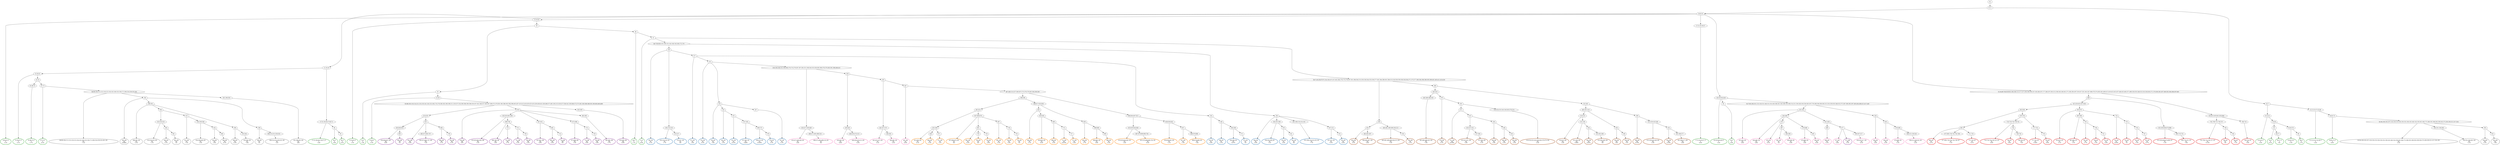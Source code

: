 digraph T {
	{
		rank=same
		380 [penwidth=3,colorscheme=set19,color=3,label="3;6;8;10_P\nP\n5.2%"]
		377 [penwidth=3,colorscheme=set19,color=3,label="22;28;32_P\nP\n3.1%"]
		374 [penwidth=3,colorscheme=set19,color=3,label="61;68;74_P\nP\n5.7%"]
		372 [penwidth=3,colorscheme=set19,color=3,label="67;73_P\nP\n6.5%"]
		370 [penwidth=3,colorscheme=set19,color=3,label="27;31;36;40;47;60;72_P\nP\n1.8%"]
		368 [penwidth=3,colorscheme=set19,color=3,label="84_P\nP\n3.9%"]
		366 [penwidth=3,colorscheme=set19,color=3,label="93_P\nP\n6.5%"]
		364 [penwidth=3,colorscheme=set19,color=3,label="15;18;26_P\nP\n1.3%"]
		361 [penwidth=3,colorscheme=set19,color=3,label="35_P\nP\n1.4%"]
		359 [penwidth=3,colorscheme=set19,color=3,label="52;59_P\nP\n5.3%"]
		357 [penwidth=3,colorscheme=set19,color=3,label="46_P\nP\n1.1%"]
		355 [penwidth=3,colorscheme=set19,color=3,label="51_P\nP\n8.9%"]
		353 [penwidth=3,colorscheme=set19,color=3,label="17;21;45;50;57_P\nP\n6.6%"]
		351 [penwidth=3,colorscheme=set19,color=3,label="20;29;39;44;49_P\nP\n2.4%"]
		349 [penwidth=3,colorscheme=set19,color=3,label="56_P\nP\n5.8%"]
		346 [penwidth=3,colorscheme=set19,color=3,label="9;14;24_P\nP\n2.4%"]
		343 [penwidth=3,colorscheme=set19,color=3,label="43_P\nP\n6.2%"]
		341 [penwidth=3,colorscheme=set19,color=3,label="64;77_P\nP\n6%"]
		339 [penwidth=3,colorscheme=set19,color=3,label="55;63;76_P\nP\n2.3%"]
		337 [penwidth=3,colorscheme=set19,color=3,label="89_P\nP\n5.7%"]
		335 [penwidth=3,colorscheme=set19,color=3,label="12;13;23;37;42;48_P\nP\n5.4%"]
		333 [penwidth=3,colorscheme=set19,color=3,label="54;62;75_P\nP\n6.6%"]
		330 [penwidth=3,colorscheme=set19,color=2,label="182_M1\nM1\n3.1%"]
		328 [penwidth=3,colorscheme=set19,color=2,label="195;210;218_M1\nM1\n1.7%"]
		326 [penwidth=3,colorscheme=set19,color=2,label="223;227_M1\nM1\n6%"]
		324 [penwidth=3,colorscheme=set19,color=2,label="217_M1\nM1\n1.8%"]
		322 [penwidth=3,colorscheme=set19,color=2,label="222_M1\nM1\n9.5%"]
		320 [penwidth=3,colorscheme=set19,color=2,label="235_M1\nM1\n7.6%"]
		318 [penwidth=3,colorscheme=set19,color=2,label="242_M1\nM1\n2.2%"]
		316 [penwidth=3,colorscheme=set19,color=2,label="251_M1\nM1\n0.52%"]
		314 [penwidth=3,colorscheme=set19,color=2,label="257;265_M1\nM1\n0.88%"]
		312 [penwidth=3,colorscheme=set19,color=2,label="269;273_M1\nM1\n0.059%"]
		310 [penwidth=3,colorscheme=set19,color=2,label="278_M1\nM1\n5.2%"]
		308 [penwidth=3,colorscheme=set19,color=2,label="247_M1\nM1\n5.2%"]
		306 [penwidth=3,colorscheme=set19,color=2,label="234_M1\nM1\n5.6%"]
		304 [penwidth=3,colorscheme=set19,color=2,label="246_M1\nM1\n2.2%"]
		302 [penwidth=3,colorscheme=set19,color=2,label="264;268_M1\nM1\n0.87%"]
		300 [penwidth=3,colorscheme=set19,color=2,label="272_M1\nM1\n5%"]
		298 [penwidth=3,colorscheme=set19,color=2,label="184_M1\nM1\n3.9%"]
		296 [penwidth=3,colorscheme=set19,color=2,label="194;202;209_M1\nM1\n11%"]
		294 [penwidth=3,colorscheme=set19,color=2,label="233_M1\nM1\n5.4%"]
		292 [penwidth=3,colorscheme=set19,color=2,label="241_M1\nM1\n8%"]
		290 [penwidth=3,colorscheme=set19,color=2,label="201;208;216;225;232_M1\nM1\n7.7%"]
		288 [penwidth=3,colorscheme=set19,color=2,label="207;215_M1\nM1\n0.2%"]
		286 [penwidth=3,colorscheme=set19,color=2,label="231_M1\nM1\n6.4%"]
		283 [penwidth=3,colorscheme=set19,color=8,label="424;427;439;449_M2\nM2\n2.8%"]
		281 [penwidth=3,colorscheme=set19,color=8,label="468;475;485;498;516_M2\nM2\n6%"]
		278 [penwidth=3,colorscheme=set19,color=8,label="430;443_M2\nM2\n6.8%"]
		276 [penwidth=3,colorscheme=set19,color=8,label="448;458;474;515_M2\nM2\n6.3%"]
		273 [penwidth=3,colorscheme=set19,color=8,label="442;457;473_M2\nM2\n3.1%"]
		271 [penwidth=3,colorscheme=set19,color=8,label="484;492_M2\nM2\n5.5%"]
		269 [penwidth=3,colorscheme=set19,color=8,label="447_M2\nM2\n6.9%"]
		266 [penwidth=3,colorscheme=set19,color=8,label="431;435_M2\nM2\n3.6%"]
		264 [penwidth=3,colorscheme=set19,color=8,label="444;460_M2\nM2\n3.8%"]
		262 [penwidth=3,colorscheme=set19,color=8,label="470_M2\nM2\n9.2%"]
		260 [penwidth=3,colorscheme=set19,color=8,label="487_M2\nM2\n2%"]
		258 [penwidth=3,colorscheme=set19,color=8,label="494;508_M2\nM2\n5.9%"]
		256 [penwidth=3,colorscheme=set19,color=8,label="478;486_M2\nM2\n1.6%"]
		254 [penwidth=3,colorscheme=set19,color=8,label="493_M2\nM2\n6.4%"]
		251 [penwidth=3,colorscheme=set19,color=8,label="469_M2\nM2\n5.2%"]
		249 [penwidth=3,colorscheme=set19,color=8,label="477_M2\nM2\n3.6%"]
		247 [penwidth=3,colorscheme=set19,color=8,label="500;507;517_M2\nM2\n6.2%"]
		245 [penwidth=3,colorscheme=set19,color=8,label="434_M2\nM2\n3.4%"]
		243 [penwidth=3,colorscheme=set19,color=8,label="450_M2\nM2\n4.5%"]
		241 [penwidth=3,colorscheme=set19,color=8,label="476;499_M2\nM2\n2.1%"]
		239 [penwidth=3,colorscheme=set19,color=8,label="506;521;528;542_M2\nM2\n5.2%"]
		237 [penwidth=3,colorscheme=set19,color=9,label="88;99;104;111;115;119;122;134;142;149;153;158;171;200;224;229;255;262_M3\nM3\n7.1%"]
		235 [penwidth=3,colorscheme=set19,color=9,label="282_M3\nM3\n0.068%"]
		233 [penwidth=3,colorscheme=set19,color=9,label="288;292_M3\nM3\n2.2%"]
		230 [penwidth=3,colorscheme=set19,color=9,label="310;316;323_M3\nM3\n1.1%"]
		228 [penwidth=3,colorscheme=set19,color=9,label="340_M3\nM3\n5.1%"]
		226 [penwidth=3,colorscheme=set19,color=9,label="361_M3\nM3\n5%"]
		224 [penwidth=3,colorscheme=set19,color=9,label="315_M3\nM3\n7.2%"]
		222 [penwidth=3,colorscheme=set19,color=9,label="334;339;349_M3\nM3\n1.3%"]
		220 [penwidth=3,colorscheme=set19,color=9,label="354_M3\nM3\n1.6%"]
		218 [penwidth=3,colorscheme=set19,color=9,label="360_M3\nM3\n6.2%"]
		216 [penwidth=3,colorscheme=set19,color=9,label="309_M3\nM3\n4.3%"]
		214 [penwidth=3,colorscheme=set19,color=9,label="333;344_M3\nM3\n7.6%"]
		212 [penwidth=3,colorscheme=set19,color=9,label="299_M3\nM3\n2%"]
		210 [penwidth=3,colorscheme=set19,color=9,label="308;314;322;328;332_M3\nM3\n11%"]
		208 [penwidth=3,colorscheme=set19,color=9,label="291;298;303_M3\nM3\n18%"]
		206 [penwidth=3,colorscheme=set19,color=9,label="82;94;100;105;107;116;120;123;126;129;135;138;143;146;154;159;162;166;175;188;192;199;205;239;245;275;283;293;311;317;324_M3\nM3\n2.2%"]
		204 [penwidth=3,colorscheme=set19,color=9,label="345;351;356;362_M3\nM3\n5.1%"]
		202 [penwidth=3,colorscheme=set19,color=9,label="350_M3\nM3\n5.2%"]
		200 [penwidth=3,colorscheme=set19,color=9,label="355_M3\nM3\n7.9%"]
		196 [penwidth=3,colorscheme=set19,color=7,label="454_M4\nM4\n3.2%"]
		194 [penwidth=3,colorscheme=set19,color=7,label="464;482;497_M4\nM4\n5.6%"]
		192 [penwidth=3,colorscheme=set19,color=7,label="463;481;489;496;504;512_M4\nM4\n7.2%"]
		190 [penwidth=3,colorscheme=set19,color=7,label="534_M4\nM4\n5.1%"]
		186 [penwidth=3,colorscheme=set19,color=7,label="462;480;488;503_M4\nM4\n7.3%"]
		184 [penwidth=3,colorscheme=set19,color=7,label="479_M4\nM4\n3.1%"]
		181 [penwidth=3,colorscheme=set19,color=7,label="511_M4\nM4\n0.036%"]
		178 [penwidth=3,colorscheme=set19,color=7,label="533;547;551_M4\nM4\n1.6%"]
		176 [penwidth=3,colorscheme=set19,color=7,label="557;564_M4\nM4\n5.1%"]
		174 [penwidth=3,colorscheme=set19,color=7,label="540_M4\nM4\n1.6%"]
		172 [penwidth=3,colorscheme=set19,color=7,label="546_M4\nM4\n5.5%"]
		170 [penwidth=3,colorscheme=set19,color=7,label="550_M4\nM4\n5.3%"]
		168 [penwidth=3,colorscheme=set19,color=7,label="519;524;532;545;556;563;570;574_M4\nM4\n5.3%"]
		164 [penwidth=3,colorscheme=set19,color=7,label="518;523_M4\nM4\n1.4%"]
		162 [penwidth=3,colorscheme=set19,color=7,label="531;539_M4\nM4\n0.96%"]
		160 [penwidth=3,colorscheme=set19,color=7,label="544_M4\nM4\n0.82%"]
		158 [penwidth=3,colorscheme=set19,color=7,label="555;562;569_M4\nM4\n8%"]
		156 [penwidth=3,colorscheme=set19,color=7,label="530_M4\nM4\n14%"]
		154 [penwidth=3,colorscheme=set19,color=7,label="538_M4\nM4\n11%"]
		152 [penwidth=3,colorscheme=set19,color=7,label="509_M4\nM4\n0.33%"]
		150 [penwidth=3,colorscheme=set19,color=7,label="522;529;543;549_M4\nM4\n2.3%"]
		148 [penwidth=3,colorscheme=set19,color=7,label="554_M4\nM4\n0.29%"]
		146 [penwidth=3,colorscheme=set19,color=7,label="561;568;577_M4\nM4\n5.8%"]
		141 [penwidth=3,colorscheme=set19,color=5,label="631;638_M5\nM5\n4.1%"]
		139 [penwidth=3,colorscheme=set19,color=5,label="646_M5\nM5\n5.3%"]
		137 [penwidth=3,colorscheme=set19,color=5,label="671_M5\nM5\n11%"]
		135 [penwidth=3,colorscheme=set19,color=5,label="637;660;670_M5\nM5\n6%"]
		133 [penwidth=3,colorscheme=set19,color=5,label="691_M5\nM5\n4.5%"]
		131 [penwidth=3,colorscheme=set19,color=5,label="705_M5\nM5\n6%"]
		129 [penwidth=3,colorscheme=set19,color=5,label="720_M5\nM5\n5.9%"]
		127 [penwidth=3,colorscheme=set19,color=5,label="697_M5\nM5\n2.5%"]
		125 [penwidth=3,colorscheme=set19,color=5,label="728_M5\nM5\n1.6%"]
		123 [penwidth=3,colorscheme=set19,color=5,label="735_M5\nM5\n5%"]
		120 [penwidth=3,colorscheme=set19,color=5,label="645_M5\nM5\n2.1%"]
		118 [penwidth=3,colorscheme=set19,color=5,label="650;659_M5\nM5\n6.4%"]
		116 [penwidth=3,colorscheme=set19,color=5,label="669_M5\nM5\n3.5%"]
		114 [penwidth=3,colorscheme=set19,color=5,label="712_M5\nM5\n0.023%"]
		112 [penwidth=3,colorscheme=set19,color=5,label="727_M5\nM5\n5.4%"]
		110 [penwidth=3,colorscheme=set19,color=5,label="658_M5\nM5\n2.7%"]
		108 [penwidth=3,colorscheme=set19,color=5,label="668;680_M5\nM5\n3.9%"]
		106 [penwidth=3,colorscheme=set19,color=5,label="690_M5\nM5\n5.5%"]
		103 [penwidth=3,colorscheme=set19,color=5,label="623;629;644;649_M5\nM5\n1.4%"]
		101 [penwidth=3,colorscheme=set19,color=5,label="667;679;689;696;704_M5\nM5\n6.5%"]
		99 [penwidth=3,colorscheme=set19,color=5,label="628;636;643_M5\nM5\n2.1%"]
		97 [penwidth=3,colorscheme=set19,color=5,label="657_M5\nM5\n1.3%"]
		95 [penwidth=3,colorscheme=set19,color=5,label="666;678;688_M5\nM5\n7.4%"]
		91 [penwidth=3,colorscheme=set19,color=4,label="634;640;653_M6\nM6\n4.8%"]
		89 [penwidth=3,colorscheme=set19,color=4,label="663_M6\nM6\n5%"]
		87 [penwidth=3,colorscheme=set19,color=4,label="652_M6\nM6\n3.9%"]
		85 [penwidth=3,colorscheme=set19,color=4,label="662;673;685;707_M6\nM6\n7.5%"]
		83 [penwidth=3,colorscheme=set19,color=4,label="684_M6\nM6\n2.1%"]
		81 [penwidth=3,colorscheme=set19,color=4,label="700_M6\nM6\n5.2%"]
		79 [penwidth=3,colorscheme=set19,color=4,label="618_M6\nM6\n10%"]
		77 [penwidth=3,colorscheme=set19,color=4,label="625;633;661;683_M6\nM6\n1.5%"]
		75 [penwidth=3,colorscheme=set19,color=4,label="699;706_M6\nM6\n1.6%"]
		73 [penwidth=3,colorscheme=set19,color=4,label="715_M6\nM6\n5.7%"]
		71 [penwidth=3,colorscheme=set19,color=4,label="721_M6\nM6\n5.2%"]
		69 [penwidth=3,colorscheme=set19,color=4,label="736_M6\nM6\n5.5%"]
		67 [penwidth=3,colorscheme=set19,color=4,label="647;651_M6\nM6\n4.9%"]
		65 [penwidth=3,colorscheme=set19,color=4,label="682_M6\nM6\n3.4%"]
		63 [penwidth=3,colorscheme=set19,color=4,label="714_M6\nM6\n6%"]
		61 [penwidth=3,colorscheme=set19,color=4,label="672;698_M6\nM6\n1.3%"]
		59 [penwidth=3,colorscheme=set19,color=4,label="713_M6\nM6\n5.8%"]
		57 [penwidth=3,colorscheme=set19,color=4,label="729_M6\nM6\n5.8%"]
		55 [penwidth=3,colorscheme=set19,color=4,label="681;692_M6\nM6\n5.7%"]
		53 [penwidth=3,colorscheme=set19,color=4,label="632;639_M6\nM6\n6.9%"]
		52 [penwidth=3,colorscheme=set19,color=4,label="477_M6\nM6\n2.2%"]
		46 [penwidth=3,colorscheme=set19,color=1,label="665_M7\nM7\n4.1%"]
		44 [penwidth=3,colorscheme=set19,color=1,label="677;695;726;742;745;749_M7\nM7\n7.1%"]
		42 [penwidth=3,colorscheme=set19,color=1,label="711;719_M7\nM7\n9.1%"]
		39 [penwidth=3,colorscheme=set19,color=1,label="710;718;734;739;741_M7\nM7\n4.9%"]
		37 [penwidth=3,colorscheme=set19,color=1,label="744_M7\nM7\n3.8%"]
		35 [penwidth=3,colorscheme=set19,color=1,label="748;750_M7\nM7\n7.4%"]
		33 [penwidth=3,colorscheme=set19,color=1,label="717;725_M7\nM7\n0.58%"]
		31 [penwidth=3,colorscheme=set19,color=1,label="733_M7\nM7\n9.9%"]
		29 [penwidth=3,colorscheme=set19,color=1,label="655;675_M7\nM7\n5.1%"]
		27 [penwidth=3,colorscheme=set19,color=1,label="687;694_M7\nM7\n1.2%"]
		25 [penwidth=3,colorscheme=set19,color=1,label="702_M7\nM7\n2.7%"]
		23 [penwidth=3,colorscheme=set19,color=1,label="738_M7\nM7\n1.5%"]
		21 [penwidth=3,colorscheme=set19,color=1,label="751_M7\nM7\n5.6%"]
		19 [penwidth=3,colorscheme=set19,color=1,label="724_M7\nM7\n0.83%"]
		17 [penwidth=3,colorscheme=set19,color=1,label="732_M7\nM7\n2%"]
		15 [penwidth=3,colorscheme=set19,color=1,label="743_M7\nM7\n1.3%"]
		13 [penwidth=3,colorscheme=set19,color=1,label="747_M7\nM7\n6.7%"]
		11 [penwidth=3,colorscheme=set19,color=1,label="621;626;648;674;686_M7\nM7\n1.2%"]
		9 [penwidth=3,colorscheme=set19,color=1,label="693;723;731_M7\nM7\n7.9%"]
		6 [penwidth=3,colorscheme=set19,color=1,label="701;709;722;730;737_M7\nM7\n0.13%"]
		4 [penwidth=3,colorscheme=set19,color=1,label="740_M7\nM7\n4%"]
		2 [penwidth=3,colorscheme=set19,color=1,label="746_M7\nM7\n7.1%"]
		0 [penwidth=3,colorscheme=set19,color=1,label="708;716_M7\nM7\n5.9%"]
	}
	383 [label="GL"]
	382 [label="0;1;2"]
	381 [label="3;6;8;10"]
	379 [label="11;16;19"]
	378 [label="22;28;32"]
	376 [label="41;53"]
	375 [label="61;68;74"]
	373 [label="67;73"]
	371 [label="27;31;36;40;47;60;72"]
	369 [label="84"]
	367 [label="93"]
	365 [label="15;18;26"]
	363 [label="30"]
	362 [label="35"]
	360 [label="52;59"]
	358 [label="46"]
	356 [label="51"]
	354 [label="17;21;45;50;57"]
	352 [label="20;29;39;44;49"]
	350 [label="56"]
	348 [label="4;5;7"]
	347 [label="9;14;24"]
	345 [label="33;38"]
	344 [label="43"]
	342 [label="64;77"]
	340 [label="55;63;76"]
	338 [label="89"]
	336 [label="12;13;23;37;42;48"]
	334 [label="54;62;75"]
	332 [label="66;70;80;86;102;109;132;144;148;156;169;172;179"]
	331 [label="182"]
	329 [label="195;210;218"]
	327 [label="223;227"]
	325 [label="217"]
	323 [label="222"]
	321 [label="235"]
	319 [label="242"]
	317 [label="251"]
	315 [label="257;265"]
	313 [label="269;273"]
	311 [label="278"]
	309 [label="247"]
	307 [label="234"]
	305 [label="246"]
	303 [label="264;268"]
	301 [label="272"]
	299 [label="184"]
	297 [label="194;202;209"]
	295 [label="233"]
	293 [label="241"]
	291 [label="201;208;216;225;232"]
	289 [label="207;215"]
	287 [label="231"]
	285 [label="226;236;248;252;258;266;270;274;279;287;297;302;321;338;343;353;359;365;366;376;379;383;391;396;406;421"]
	284 [label="424;427;439;449"]
	282 [label="468;475;485;498;516"]
	280 [label="426"]
	279 [label="430;443"]
	277 [label="448;458;474;515"]
	275 [label="433"]
	274 [label="442;457;473"]
	272 [label="484;492"]
	270 [label="447"]
	268 [label="65;79;91;96;101;113;118;131;140;151;155;163;168;181;183;189;193;206;214;221;230;240;250;256;263;267;276;280;294;300;305;312;325;329;335;348;352;372;387;390;395;397;400;404;408;412;417;428"]
	267 [label="431;435"]
	265 [label="444;460"]
	263 [label="470"]
	261 [label="487"]
	259 [label="494;508"]
	257 [label="478;486"]
	255 [label="493"]
	253 [label="451;459"]
	252 [label="469"]
	250 [label="477"]
	248 [label="500;507;517"]
	246 [label="434"]
	244 [label="450"]
	242 [label="476;499"]
	240 [label="506;521;528;542"]
	238 [label="88;99;104;111;115;119;122;134;142;149;153;158;171;200;224;229;255;262"]
	236 [label="282"]
	234 [label="288;292"]
	232 [label="304"]
	231 [label="310;316;323"]
	229 [label="340"]
	227 [label="361"]
	225 [label="315"]
	223 [label="334;339;349"]
	221 [label="354"]
	219 [label="360"]
	217 [label="309"]
	215 [label="333;344"]
	213 [label="299"]
	211 [label="308;314;322;328;332"]
	209 [label="291;298;303"]
	207 [label="82;94;100;105;107;116;120;123;126;129;135;138;143;146;154;159;162;166;175;188;192;199;205;239;245;275;283;293;311;317;324"]
	205 [label="345;351;356;362"]
	203 [label="350"]
	201 [label="355"]
	199 [label="58;71;81;83;87;97;124;128;137;157;161;164;170;173;178;187;191;198;204;213;220;228;244;253;259;277;281;284;289;301;306;313;318;326;330;336;358;364;371;373;377;380;384;386;389;393;399;401;403;411;414;418"]
	198 [label="436"]
	197 [label="454"]
	195 [label="464;482;497"]
	193 [label="463;481;489;496;504;512"]
	191 [label="534"]
	189 [label="440"]
	188 [label="445;453"]
	187 [label="462;480;488;503"]
	185 [label="479"]
	183 [label="502"]
	182 [label="511"]
	180 [label="525"]
	179 [label="533;547;551"]
	177 [label="557;564"]
	175 [label="540"]
	173 [label="546"]
	171 [label="550"]
	169 [label="519;524;532;545;556;563;570;574"]
	167 [label="452;461"]
	166 [label="495;501;510"]
	165 [label="518;523"]
	163 [label="531;539"]
	161 [label="544"]
	159 [label="555;562;569"]
	157 [label="530"]
	155 [label="538"]
	153 [label="509"]
	151 [label="522;529;543;549"]
	149 [label="554"]
	147 [label="561;568;577"]
	145 [label="467;483;514;537;560;567;573;576;579;582;584;590;593"]
	144 [label="598;599"]
	143 [label="601;613"]
	142 [label="631;638"]
	140 [label="646"]
	138 [label="671"]
	136 [label="637;660;670"]
	134 [label="691"]
	132 [label="705"]
	130 [label="720"]
	128 [label="697"]
	126 [label="728"]
	124 [label="735"]
	122 [label="608;617;624;630"]
	121 [label="645"]
	119 [label="650;659"]
	117 [label="669"]
	115 [label="712"]
	113 [label="727"]
	111 [label="658"]
	109 [label="668;680"]
	107 [label="690"]
	105 [label="600;604;607;612"]
	104 [label="623;629;644;649"]
	102 [label="667;679;689;696;704"]
	100 [label="628;636;643"]
	98 [label="657"]
	96 [label="666;678;688"]
	94 [label="92;98;103;110;114;121;125;133;141;145;152;165;174;176;180;185;190;196;211;219;237;254;260;286;290;296;320;337;341;346;357;363;367;369;375;378;381;385;388;392;394;398;405;407;410;413;416;420;423;425;429;438;441;456;466;472;491;505;513;520;527;536;541;559;566;572;575;581;583;586;588;591;595;602;605;609"]
	93 [label="614;619"]
	92 [label="634;640;653"]
	90 [label="663"]
	88 [label="652"]
	86 [label="662;673;685;707"]
	84 [label="684"]
	82 [label="700"]
	80 [label="618"]
	78 [label="625;633;661;683"]
	76 [label="699;706"]
	74 [label="715"]
	72 [label="721"]
	70 [label="736"]
	68 [label="647;651"]
	66 [label="682"]
	64 [label="714"]
	62 [label="672;698"]
	60 [label="713"]
	58 [label="729"]
	56 [label="681;692"]
	54 [label="632;639"]
	51 [label="25;34;69;78;85;90;95;106;108;112;117;127;130;136;139;147;150;160;167;177;186;197;203;212;238;243;249;261;271;285;295;307;319;327;331;342;347;368;370;374;382;402;409;415;419;422;432;437;446;455;465;471;490;526;535;548;552;553;558;565;571;578;580;585;587;589;592;594;596;597;603"]
	50 [label="606"]
	49 [label="611;616;622;627;635"]
	48 [label="642;656"]
	47 [label="665"]
	45 [label="677;695;726;742;745;749"]
	43 [label="711;719"]
	41 [label="676;703"]
	40 [label="710;718;734;739;741"]
	38 [label="744"]
	36 [label="748;750"]
	34 [label="717;725"]
	32 [label="733"]
	30 [label="655;675"]
	28 [label="687;694"]
	26 [label="702"]
	24 [label="738"]
	22 [label="751"]
	20 [label="724"]
	18 [label="732"]
	16 [label="743"]
	14 [label="747"]
	12 [label="621;626;648;674;686"]
	10 [label="693;723;731"]
	8 [label="610;615;620;641;654;664"]
	7 [label="701;709;722;730;737"]
	5 [label="740"]
	3 [label="746"]
	1 [label="708;716"]
	383 -> 382
	382 -> 381
	382 -> 348
	381 -> 380
	381 -> 379
	381 -> 365
	381 -> 354
	381 -> 352
	381 -> 51
	379 -> 378
	379 -> 371
	378 -> 377
	378 -> 376
	376 -> 375
	376 -> 373
	375 -> 374
	373 -> 372
	373 -> 238
	371 -> 370
	371 -> 369
	369 -> 368
	369 -> 367
	367 -> 366
	365 -> 364
	365 -> 363
	363 -> 362
	363 -> 358
	362 -> 361
	362 -> 360
	360 -> 359
	360 -> 94
	358 -> 357
	358 -> 356
	356 -> 355
	356 -> 332
	356 -> 199
	354 -> 353
	352 -> 351
	352 -> 350
	352 -> 268
	350 -> 349
	348 -> 347
	348 -> 336
	347 -> 346
	347 -> 345
	345 -> 344
	345 -> 340
	344 -> 343
	344 -> 342
	342 -> 341
	340 -> 339
	340 -> 338
	338 -> 337
	336 -> 335
	336 -> 334
	334 -> 333
	334 -> 207
	332 -> 331
	332 -> 299
	331 -> 330
	331 -> 329
	331 -> 325
	329 -> 328
	329 -> 327
	327 -> 326
	325 -> 324
	325 -> 323
	325 -> 307
	323 -> 322
	323 -> 321
	323 -> 285
	321 -> 320
	321 -> 319
	321 -> 309
	319 -> 318
	319 -> 317
	317 -> 316
	317 -> 315
	315 -> 314
	315 -> 313
	313 -> 312
	313 -> 311
	311 -> 310
	309 -> 308
	307 -> 306
	307 -> 305
	305 -> 304
	305 -> 303
	303 -> 302
	303 -> 301
	301 -> 300
	299 -> 298
	299 -> 297
	299 -> 291
	299 -> 289
	297 -> 296
	297 -> 295
	295 -> 294
	295 -> 293
	293 -> 292
	291 -> 290
	289 -> 288
	289 -> 287
	287 -> 286
	285 -> 284
	285 -> 280
	284 -> 283
	284 -> 282
	282 -> 281
	280 -> 279
	280 -> 275
	279 -> 278
	279 -> 277
	277 -> 276
	275 -> 274
	275 -> 270
	274 -> 273
	274 -> 272
	272 -> 271
	270 -> 269
	270 -> 145
	268 -> 267
	268 -> 246
	267 -> 266
	267 -> 265
	267 -> 253
	265 -> 264
	265 -> 263
	265 -> 257
	263 -> 262
	263 -> 261
	261 -> 260
	261 -> 259
	259 -> 258
	257 -> 256
	257 -> 255
	255 -> 254
	253 -> 252
	253 -> 250
	252 -> 251
	250 -> 249
	250 -> 248
	250 -> 52
	248 -> 247
	246 -> 245
	246 -> 244
	244 -> 243
	244 -> 242
	242 -> 241
	242 -> 240
	240 -> 239
	238 -> 237
	238 -> 236
	238 -> 209
	236 -> 235
	236 -> 234
	236 -> 213
	234 -> 233
	234 -> 232
	234 -> 217
	232 -> 231
	232 -> 225
	231 -> 230
	231 -> 229
	229 -> 228
	229 -> 227
	227 -> 226
	225 -> 224
	225 -> 223
	223 -> 222
	223 -> 221
	221 -> 220
	221 -> 219
	219 -> 218
	217 -> 216
	217 -> 215
	215 -> 214
	213 -> 212
	213 -> 211
	211 -> 210
	209 -> 208
	207 -> 206
	207 -> 205
	207 -> 203
	205 -> 204
	203 -> 202
	203 -> 201
	201 -> 200
	199 -> 198
	199 -> 189
	198 -> 197
	198 -> 193
	197 -> 196
	197 -> 195
	195 -> 194
	193 -> 192
	193 -> 191
	191 -> 190
	189 -> 188
	189 -> 167
	188 -> 187
	188 -> 185
	187 -> 186
	185 -> 184
	185 -> 183
	183 -> 182
	183 -> 169
	182 -> 181
	182 -> 180
	180 -> 179
	180 -> 175
	179 -> 178
	179 -> 177
	177 -> 176
	175 -> 174
	175 -> 173
	173 -> 172
	173 -> 171
	171 -> 170
	169 -> 168
	167 -> 166
	167 -> 153
	166 -> 165
	166 -> 157
	165 -> 164
	165 -> 163
	163 -> 162
	163 -> 161
	161 -> 160
	161 -> 159
	159 -> 158
	157 -> 156
	157 -> 155
	155 -> 154
	153 -> 152
	153 -> 151
	151 -> 150
	151 -> 149
	149 -> 148
	149 -> 147
	147 -> 146
	145 -> 144
	145 -> 105
	144 -> 143
	144 -> 122
	143 -> 142
	143 -> 136
	142 -> 141
	142 -> 140
	142 -> 138
	140 -> 139
	138 -> 137
	136 -> 135
	136 -> 134
	136 -> 128
	134 -> 133
	134 -> 132
	134 -> 130
	132 -> 131
	130 -> 129
	128 -> 127
	128 -> 126
	126 -> 125
	126 -> 124
	124 -> 123
	122 -> 121
	122 -> 111
	121 -> 120
	121 -> 119
	119 -> 118
	119 -> 117
	117 -> 116
	117 -> 115
	115 -> 114
	115 -> 113
	113 -> 112
	111 -> 110
	111 -> 109
	109 -> 108
	109 -> 107
	107 -> 106
	105 -> 104
	105 -> 100
	104 -> 103
	104 -> 102
	102 -> 101
	100 -> 99
	100 -> 98
	98 -> 97
	98 -> 96
	96 -> 95
	94 -> 93
	94 -> 80
	94 -> 54
	93 -> 92
	93 -> 88
	92 -> 91
	92 -> 90
	90 -> 89
	88 -> 87
	88 -> 86
	88 -> 84
	86 -> 85
	84 -> 83
	84 -> 82
	82 -> 81
	80 -> 79
	80 -> 78
	80 -> 68
	80 -> 62
	80 -> 56
	78 -> 77
	78 -> 76
	76 -> 75
	76 -> 74
	76 -> 72
	74 -> 73
	72 -> 71
	72 -> 70
	70 -> 69
	68 -> 67
	68 -> 66
	66 -> 65
	66 -> 64
	64 -> 63
	62 -> 61
	62 -> 60
	60 -> 59
	60 -> 58
	58 -> 57
	56 -> 55
	54 -> 53
	51 -> 50
	51 -> 8
	50 -> 49
	50 -> 12
	49 -> 48
	49 -> 30
	48 -> 47
	48 -> 41
	47 -> 46
	47 -> 45
	47 -> 43
	45 -> 44
	43 -> 42
	41 -> 40
	41 -> 34
	40 -> 39
	40 -> 38
	38 -> 37
	38 -> 36
	36 -> 35
	34 -> 33
	34 -> 32
	32 -> 31
	30 -> 29
	30 -> 28
	30 -> 20
	28 -> 27
	28 -> 26
	26 -> 25
	26 -> 24
	24 -> 23
	24 -> 22
	22 -> 21
	20 -> 19
	20 -> 18
	18 -> 17
	18 -> 16
	16 -> 15
	16 -> 14
	14 -> 13
	12 -> 11
	12 -> 10
	10 -> 9
	8 -> 7
	8 -> 1
	7 -> 6
	7 -> 5
	5 -> 4
	5 -> 3
	3 -> 2
	1 -> 0
}
